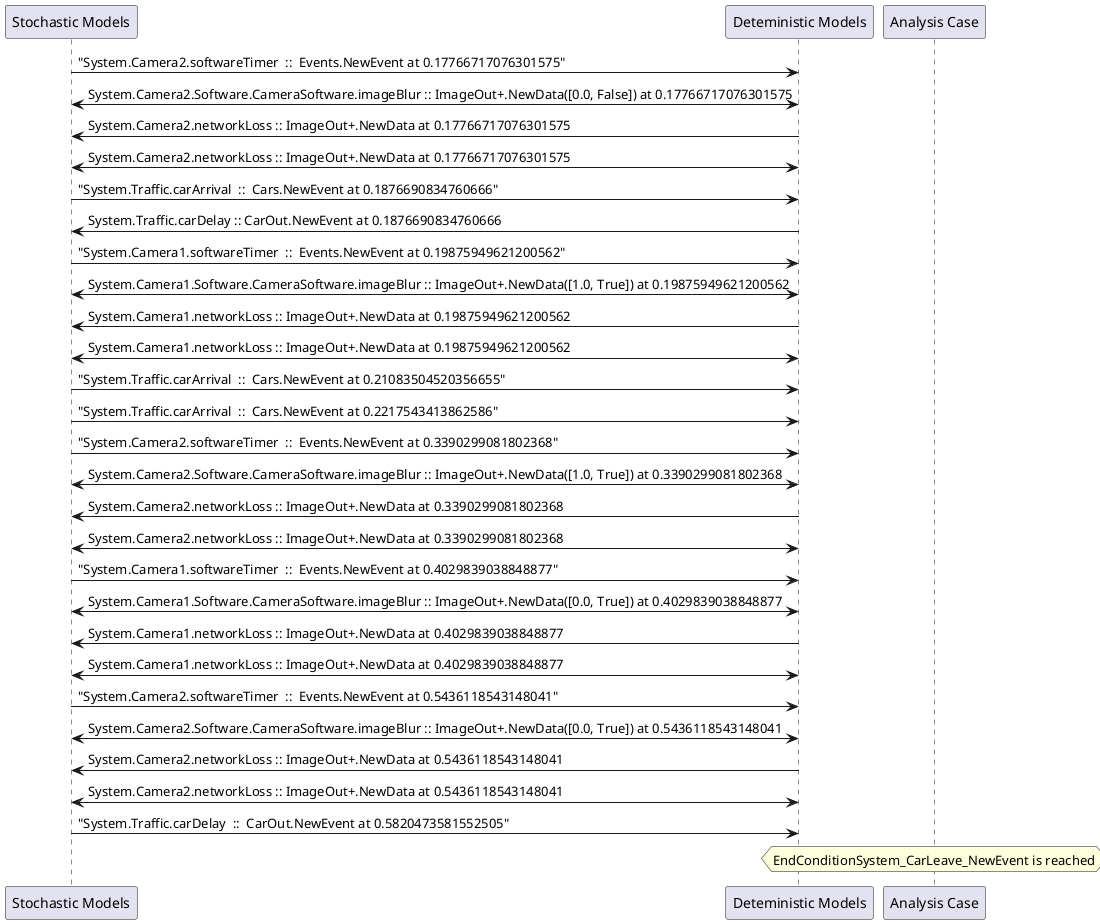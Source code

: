 
	@startuml
	participant "Stochastic Models" as stochmodel
	participant "Deteministic Models" as detmodel
	participant "Analysis Case" as analysis
	{35144_stop} stochmodel -> detmodel : "System.Camera2.softwareTimer  ::  Events.NewEvent at 0.17766717076301575"
detmodel <-> stochmodel : System.Camera2.Software.CameraSoftware.imageBlur :: ImageOut+.NewData([0.0, False]) at 0.17766717076301575
detmodel -> stochmodel : System.Camera2.networkLoss :: ImageOut+.NewData at 0.17766717076301575
detmodel <-> stochmodel : System.Camera2.networkLoss :: ImageOut+.NewData at 0.17766717076301575
{35160_stop} stochmodel -> detmodel : "System.Traffic.carArrival  ::  Cars.NewEvent at 0.1876690834760666"
{35167_start} detmodel -> stochmodel : System.Traffic.carDelay :: CarOut.NewEvent at 0.1876690834760666
{35129_stop} stochmodel -> detmodel : "System.Camera1.softwareTimer  ::  Events.NewEvent at 0.19875949621200562"
detmodel <-> stochmodel : System.Camera1.Software.CameraSoftware.imageBlur :: ImageOut+.NewData([1.0, True]) at 0.19875949621200562
detmodel -> stochmodel : System.Camera1.networkLoss :: ImageOut+.NewData at 0.19875949621200562
detmodel <-> stochmodel : System.Camera1.networkLoss :: ImageOut+.NewData at 0.19875949621200562
{35161_stop} stochmodel -> detmodel : "System.Traffic.carArrival  ::  Cars.NewEvent at 0.21083504520356655"
{35162_stop} stochmodel -> detmodel : "System.Traffic.carArrival  ::  Cars.NewEvent at 0.2217543413862586"
{35145_stop} stochmodel -> detmodel : "System.Camera2.softwareTimer  ::  Events.NewEvent at 0.3390299081802368"
detmodel <-> stochmodel : System.Camera2.Software.CameraSoftware.imageBlur :: ImageOut+.NewData([1.0, True]) at 0.3390299081802368
detmodel -> stochmodel : System.Camera2.networkLoss :: ImageOut+.NewData at 0.3390299081802368
detmodel <-> stochmodel : System.Camera2.networkLoss :: ImageOut+.NewData at 0.3390299081802368
{35130_stop} stochmodel -> detmodel : "System.Camera1.softwareTimer  ::  Events.NewEvent at 0.4029839038848877"
detmodel <-> stochmodel : System.Camera1.Software.CameraSoftware.imageBlur :: ImageOut+.NewData([0.0, True]) at 0.4029839038848877
detmodel -> stochmodel : System.Camera1.networkLoss :: ImageOut+.NewData at 0.4029839038848877
detmodel <-> stochmodel : System.Camera1.networkLoss :: ImageOut+.NewData at 0.4029839038848877
{35146_stop} stochmodel -> detmodel : "System.Camera2.softwareTimer  ::  Events.NewEvent at 0.5436118543148041"
detmodel <-> stochmodel : System.Camera2.Software.CameraSoftware.imageBlur :: ImageOut+.NewData([0.0, True]) at 0.5436118543148041
detmodel -> stochmodel : System.Camera2.networkLoss :: ImageOut+.NewData at 0.5436118543148041
detmodel <-> stochmodel : System.Camera2.networkLoss :: ImageOut+.NewData at 0.5436118543148041
{35167_stop} stochmodel -> detmodel : "System.Traffic.carDelay  ::  CarOut.NewEvent at 0.5820473581552505"
{35167_start} <-> {35167_stop} : delay
hnote over analysis 
EndConditionSystem_CarLeave_NewEvent is reached
endnote
@enduml